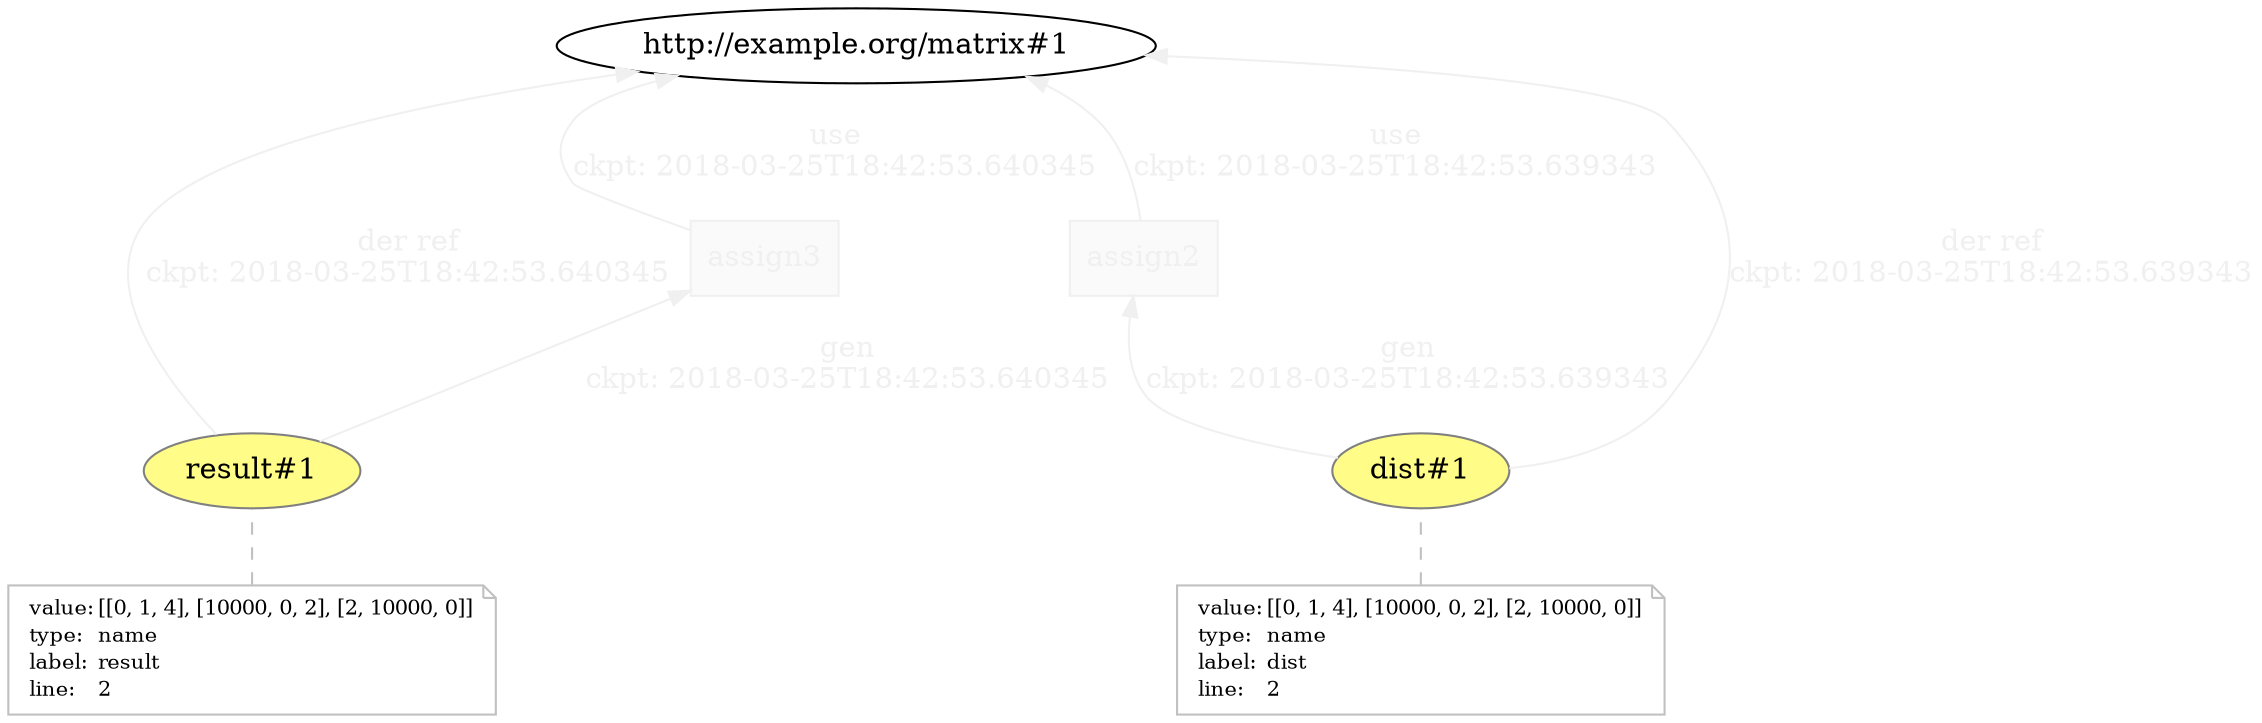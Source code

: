 digraph "PROV" { size="16,12"; rankdir="BT";
"http://example.org/dist#1" [fillcolor="#FFFC87",color="#808080",style="filled",label="dist#1",URL="http://example.org/dist#1"]
"http://example.org/dist#1-attrs" [color="gray",shape="note",fontsize="10",fontcolor="black",label=<<TABLE cellpadding="0" border="0">
	<TR>
	    <TD align="left">value:</TD>
	    <TD align="left">[[0, 1, 4], [10000, 0, 2], [2, 10000, 0]]</TD>
	</TR>
	<TR>
	    <TD align="left">type:</TD>
	    <TD align="left">name</TD>
	</TR>
	<TR>
	    <TD align="left">label:</TD>
	    <TD align="left">dist</TD>
	</TR>
	<TR>
	    <TD align="left">line:</TD>
	    <TD align="left">2</TD>
	</TR>
</TABLE>>]
"http://example.org/dist#1-attrs" -> "http://example.org/dist#1" [color="gray",style="dashed",arrowhead="none"]
"http://example.org/assign2" [fillcolor="#FAFAFA",color="#F0F0F0",shape="polygon",sides="4",style="filled",fontcolor="#F0F0F0",label="assign2",URL="http://example.org/assign2"]
"http://example.org/dist#1" -> "http://example.org/matrix#1" [fontsize="14",distance="1.5",angle="60.0",rotation="20",label="der ref
ckpt: 2018-03-25T18:42:53.639343",fontcolor="#F0F0F0",color="#F0F0F0"]
"http://example.org/result#1" [fillcolor="#FFFC87",color="#808080",style="filled",label="result#1",URL="http://example.org/result#1"]
"http://example.org/result#1-attrs" [color="gray",shape="note",fontsize="10",fontcolor="black",label=<<TABLE cellpadding="0" border="0">
	<TR>
	    <TD align="left">value:</TD>
	    <TD align="left">[[0, 1, 4], [10000, 0, 2], [2, 10000, 0]]</TD>
	</TR>
	<TR>
	    <TD align="left">type:</TD>
	    <TD align="left">name</TD>
	</TR>
	<TR>
	    <TD align="left">label:</TD>
	    <TD align="left">result</TD>
	</TR>
	<TR>
	    <TD align="left">line:</TD>
	    <TD align="left">2</TD>
	</TR>
</TABLE>>]
"http://example.org/result#1-attrs" -> "http://example.org/result#1" [color="gray",style="dashed",arrowhead="none"]
"http://example.org/assign3" [fillcolor="#FAFAFA",color="#F0F0F0",shape="polygon",sides="4",style="filled",fontcolor="#F0F0F0",label="assign3",URL="http://example.org/assign3"]
"http://example.org/result#1" -> "http://example.org/matrix#1" [fontsize="14",distance="1.5",angle="60.0",rotation="20",label="der ref
ckpt: 2018-03-25T18:42:53.640345",fontcolor="#F0F0F0",color="#F0F0F0"]
"http://example.org/assign2" -> "http://example.org/matrix#1" [fontsize="14",distance="1.5",angle="60.0",rotation="20",label="use
ckpt: 2018-03-25T18:42:53.639343",fontcolor="#F0F0F0",color="#F0F0F0"]
"http://example.org/assign3" -> "http://example.org/matrix#1" [fontsize="14",distance="1.5",angle="60.0",rotation="20",label="use
ckpt: 2018-03-25T18:42:53.640345",fontcolor="#F0F0F0",color="#F0F0F0"]
"http://example.org/result#1" -> "http://example.org/assign3" [fontsize="14",distance="1.5",angle="60.0",rotation="20",label="gen
ckpt: 2018-03-25T18:42:53.640345",fontcolor="#F0F0F0",color="#F0F0F0"]
"http://example.org/dist#1" -> "http://example.org/assign2" [fontsize="14",distance="1.5",angle="60.0",rotation="20",label="gen
ckpt: 2018-03-25T18:42:53.639343",fontcolor="#F0F0F0",color="#F0F0F0"]
}
